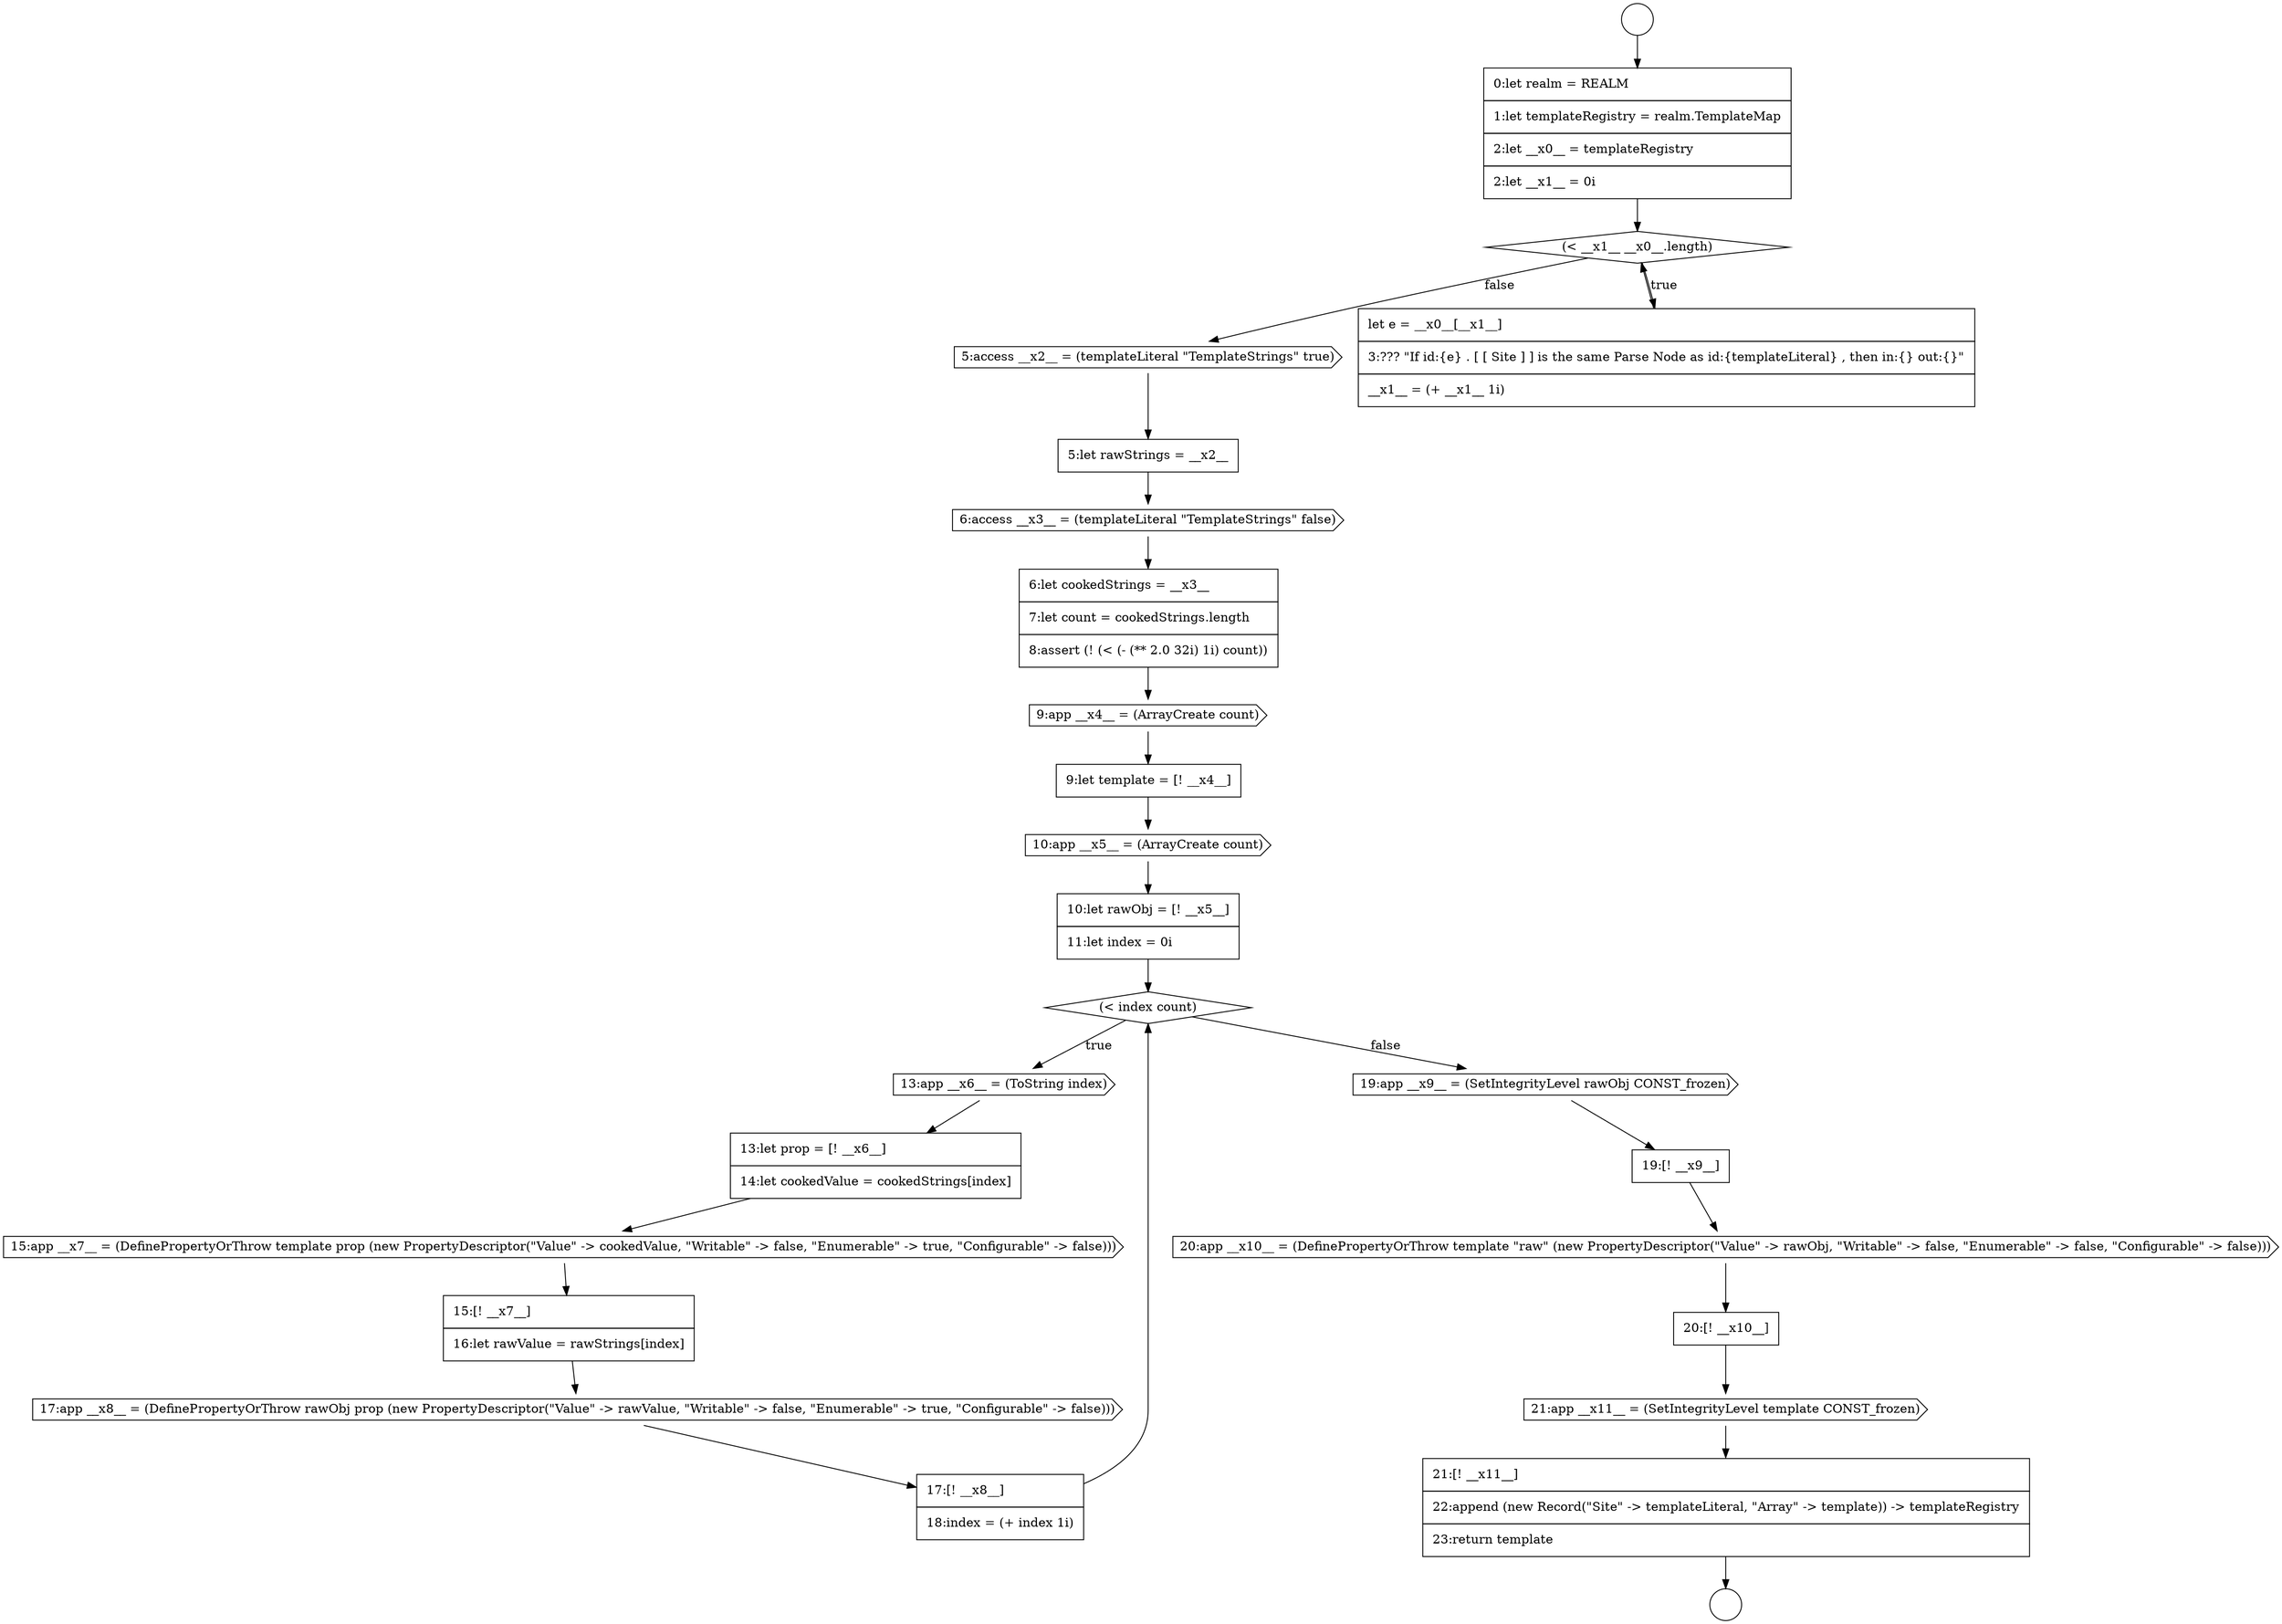 digraph {
  node0 [shape=circle label=" " color="black" fillcolor="white" style=filled]
  node5 [shape=cds, label=<<font color="black">5:access __x2__ = (templateLiteral &quot;TemplateStrings&quot; true)</font>> color="black" fillcolor="white" style=filled]
  node10 [shape=none, margin=0, label=<<font color="black">
    <table border="0" cellborder="1" cellspacing="0" cellpadding="10">
      <tr><td align="left">9:let template = [! __x4__]</td></tr>
    </table>
  </font>> color="black" fillcolor="white" style=filled]
  node14 [shape=cds, label=<<font color="black">13:app __x6__ = (ToString index)</font>> color="black" fillcolor="white" style=filled]
  node20 [shape=cds, label=<<font color="black">19:app __x9__ = (SetIntegrityLevel rawObj CONST_frozen)</font>> color="black" fillcolor="white" style=filled]
  node1 [shape=circle label=" " color="black" fillcolor="white" style=filled]
  node6 [shape=none, margin=0, label=<<font color="black">
    <table border="0" cellborder="1" cellspacing="0" cellpadding="10">
      <tr><td align="left">5:let rawStrings = __x2__</td></tr>
    </table>
  </font>> color="black" fillcolor="white" style=filled]
  node21 [shape=none, margin=0, label=<<font color="black">
    <table border="0" cellborder="1" cellspacing="0" cellpadding="10">
      <tr><td align="left">19:[! __x9__]</td></tr>
    </table>
  </font>> color="black" fillcolor="white" style=filled]
  node9 [shape=cds, label=<<font color="black">9:app __x4__ = (ArrayCreate count)</font>> color="black" fillcolor="white" style=filled]
  node13 [shape=diamond, label=<<font color="black">(&lt; index count)</font>> color="black" fillcolor="white" style=filled]
  node2 [shape=none, margin=0, label=<<font color="black">
    <table border="0" cellborder="1" cellspacing="0" cellpadding="10">
      <tr><td align="left">0:let realm = REALM</td></tr>
      <tr><td align="left">1:let templateRegistry = realm.TemplateMap</td></tr>
      <tr><td align="left">2:let __x0__ = templateRegistry</td></tr>
      <tr><td align="left">2:let __x1__ = 0i</td></tr>
    </table>
  </font>> color="black" fillcolor="white" style=filled]
  node17 [shape=none, margin=0, label=<<font color="black">
    <table border="0" cellborder="1" cellspacing="0" cellpadding="10">
      <tr><td align="left">15:[! __x7__]</td></tr>
      <tr><td align="left">16:let rawValue = rawStrings[index]</td></tr>
    </table>
  </font>> color="black" fillcolor="white" style=filled]
  node22 [shape=cds, label=<<font color="black">20:app __x10__ = (DefinePropertyOrThrow template &quot;raw&quot; (new PropertyDescriptor(&quot;Value&quot; -&gt; rawObj, &quot;Writable&quot; -&gt; false, &quot;Enumerable&quot; -&gt; false, &quot;Configurable&quot; -&gt; false)))</font>> color="black" fillcolor="white" style=filled]
  node12 [shape=none, margin=0, label=<<font color="black">
    <table border="0" cellborder="1" cellspacing="0" cellpadding="10">
      <tr><td align="left">10:let rawObj = [! __x5__]</td></tr>
      <tr><td align="left">11:let index = 0i</td></tr>
    </table>
  </font>> color="black" fillcolor="white" style=filled]
  node7 [shape=cds, label=<<font color="black">6:access __x3__ = (templateLiteral &quot;TemplateStrings&quot; false)</font>> color="black" fillcolor="white" style=filled]
  node3 [shape=diamond, label=<<font color="black">(&lt; __x1__ __x0__.length)</font>> color="black" fillcolor="white" style=filled]
  node18 [shape=cds, label=<<font color="black">17:app __x8__ = (DefinePropertyOrThrow rawObj prop (new PropertyDescriptor(&quot;Value&quot; -&gt; rawValue, &quot;Writable&quot; -&gt; false, &quot;Enumerable&quot; -&gt; true, &quot;Configurable&quot; -&gt; false)))</font>> color="black" fillcolor="white" style=filled]
  node16 [shape=cds, label=<<font color="black">15:app __x7__ = (DefinePropertyOrThrow template prop (new PropertyDescriptor(&quot;Value&quot; -&gt; cookedValue, &quot;Writable&quot; -&gt; false, &quot;Enumerable&quot; -&gt; true, &quot;Configurable&quot; -&gt; false)))</font>> color="black" fillcolor="white" style=filled]
  node11 [shape=cds, label=<<font color="black">10:app __x5__ = (ArrayCreate count)</font>> color="black" fillcolor="white" style=filled]
  node23 [shape=none, margin=0, label=<<font color="black">
    <table border="0" cellborder="1" cellspacing="0" cellpadding="10">
      <tr><td align="left">20:[! __x10__]</td></tr>
    </table>
  </font>> color="black" fillcolor="white" style=filled]
  node8 [shape=none, margin=0, label=<<font color="black">
    <table border="0" cellborder="1" cellspacing="0" cellpadding="10">
      <tr><td align="left">6:let cookedStrings = __x3__</td></tr>
      <tr><td align="left">7:let count = cookedStrings.length</td></tr>
      <tr><td align="left">8:assert (! (&lt; (- (** 2.0 32i) 1i) count))</td></tr>
    </table>
  </font>> color="black" fillcolor="white" style=filled]
  node19 [shape=none, margin=0, label=<<font color="black">
    <table border="0" cellborder="1" cellspacing="0" cellpadding="10">
      <tr><td align="left">17:[! __x8__]</td></tr>
      <tr><td align="left">18:index = (+ index 1i)</td></tr>
    </table>
  </font>> color="black" fillcolor="white" style=filled]
  node4 [shape=none, margin=0, label=<<font color="black">
    <table border="0" cellborder="1" cellspacing="0" cellpadding="10">
      <tr><td align="left">let e = __x0__[__x1__]</td></tr>
      <tr><td align="left">3:??? &quot;If id:{e} . [ [ Site ] ] is the same Parse Node as id:{templateLiteral} , then in:{} out:{}&quot;</td></tr>
      <tr><td align="left">__x1__ = (+ __x1__ 1i)</td></tr>
    </table>
  </font>> color="black" fillcolor="white" style=filled]
  node15 [shape=none, margin=0, label=<<font color="black">
    <table border="0" cellborder="1" cellspacing="0" cellpadding="10">
      <tr><td align="left">13:let prop = [! __x6__]</td></tr>
      <tr><td align="left">14:let cookedValue = cookedStrings[index]</td></tr>
    </table>
  </font>> color="black" fillcolor="white" style=filled]
  node24 [shape=cds, label=<<font color="black">21:app __x11__ = (SetIntegrityLevel template CONST_frozen)</font>> color="black" fillcolor="white" style=filled]
  node25 [shape=none, margin=0, label=<<font color="black">
    <table border="0" cellborder="1" cellspacing="0" cellpadding="10">
      <tr><td align="left">21:[! __x11__]</td></tr>
      <tr><td align="left">22:append (new Record(&quot;Site&quot; -&gt; templateLiteral, &quot;Array&quot; -&gt; template)) -&gt; templateRegistry</td></tr>
      <tr><td align="left">23:return template</td></tr>
    </table>
  </font>> color="black" fillcolor="white" style=filled]
  node5 -> node6 [ color="black"]
  node4 -> node3 [ color="black"]
  node11 -> node12 [ color="black"]
  node12 -> node13 [ color="black"]
  node9 -> node10 [ color="black"]
  node16 -> node17 [ color="black"]
  node17 -> node18 [ color="black"]
  node7 -> node8 [ color="black"]
  node18 -> node19 [ color="black"]
  node2 -> node3 [ color="black"]
  node3 -> node4 [label=<<font color="black">true</font>> color="black"]
  node3 -> node5 [label=<<font color="black">false</font>> color="black"]
  node15 -> node16 [ color="black"]
  node19 -> node13 [ color="black"]
  node0 -> node2 [ color="black"]
  node22 -> node23 [ color="black"]
  node6 -> node7 [ color="black"]
  node23 -> node24 [ color="black"]
  node13 -> node14 [label=<<font color="black">true</font>> color="black"]
  node13 -> node20 [label=<<font color="black">false</font>> color="black"]
  node14 -> node15 [ color="black"]
  node10 -> node11 [ color="black"]
  node25 -> node1 [ color="black"]
  node8 -> node9 [ color="black"]
  node21 -> node22 [ color="black"]
  node20 -> node21 [ color="black"]
  node24 -> node25 [ color="black"]
}
